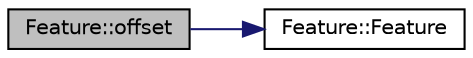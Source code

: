 digraph "Feature::offset"
{
 // LATEX_PDF_SIZE
  edge [fontname="Helvetica",fontsize="10",labelfontname="Helvetica",labelfontsize="10"];
  node [fontname="Helvetica",fontsize="10",shape=record];
  rankdir="LR";
  Node1 [label="Feature::offset",height=0.2,width=0.4,color="black", fillcolor="grey75", style="filled", fontcolor="black",tooltip=" "];
  Node1 -> Node2 [color="midnightblue",fontsize="10",style="solid",fontname="Helvetica"];
  Node2 [label="Feature::Feature",height=0.2,width=0.4,color="black", fillcolor="white", style="filled",URL="$d7/d76/class_feature.html#a06d191f6daea88e0029440a2137f2e07",tooltip=" "];
}
